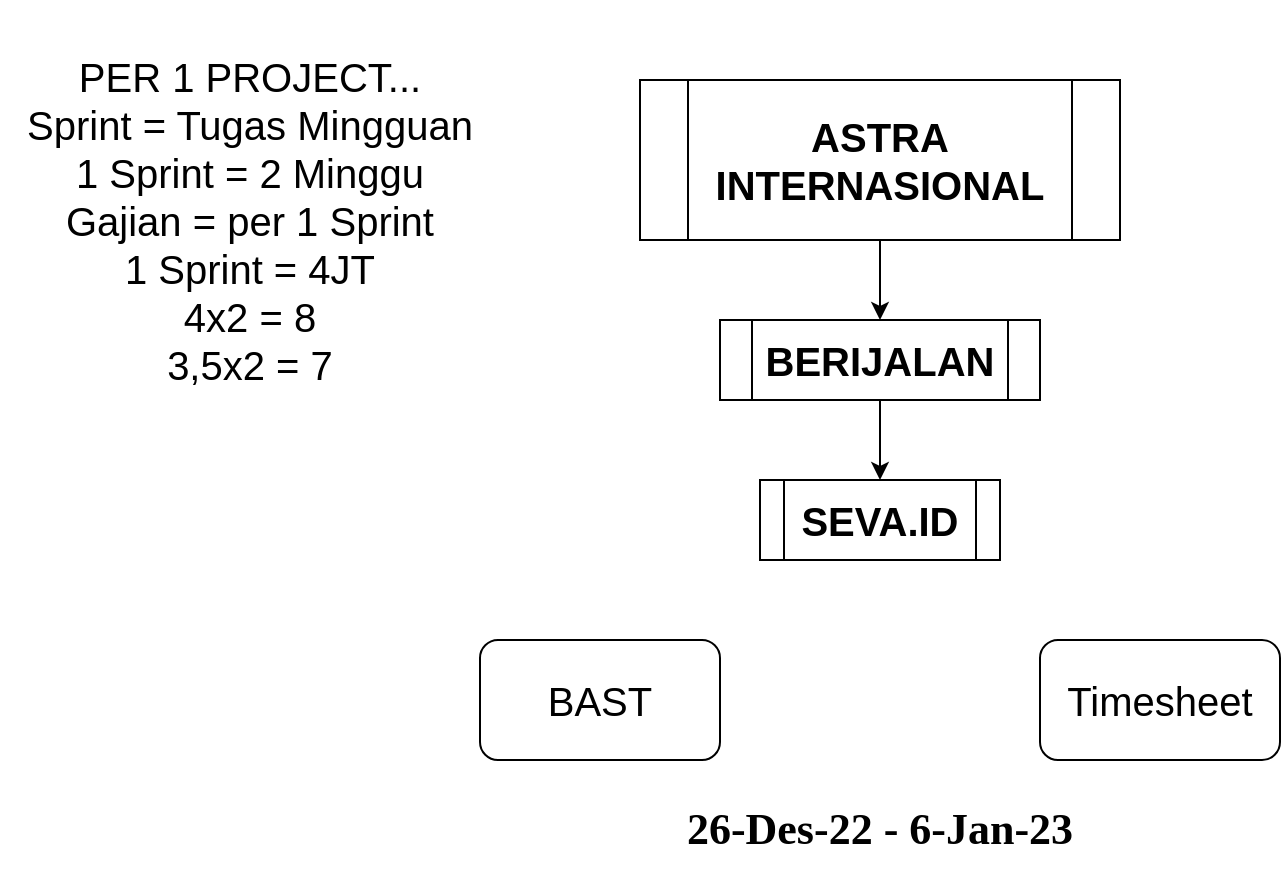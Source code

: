 <mxfile version="20.8.1" type="github">
  <diagram id="Mz20hTtd-3zZYKyD4x7U" name="Page-1">
    <mxGraphModel dx="1195" dy="630" grid="1" gridSize="10" guides="1" tooltips="1" connect="1" arrows="1" fold="1" page="1" pageScale="1" pageWidth="850" pageHeight="1100" math="0" shadow="0">
      <root>
        <mxCell id="0" />
        <mxCell id="1" parent="0" />
        <mxCell id="hYhVODjh6BjbA2bAsBIY-1" value="SEVA.ID" style="shape=process;whiteSpace=wrap;html=1;backgroundOutline=1;fontSize=20;fontStyle=1" vertex="1" parent="1">
          <mxGeometry x="380" y="240" width="120" height="40" as="geometry" />
        </mxCell>
        <mxCell id="hYhVODjh6BjbA2bAsBIY-3" value="ASTRA INTERNASIONAL" style="shape=process;whiteSpace=wrap;html=1;backgroundOutline=1;fontSize=20;fontStyle=1" vertex="1" parent="1">
          <mxGeometry x="320" y="40" width="240" height="80" as="geometry" />
        </mxCell>
        <mxCell id="hYhVODjh6BjbA2bAsBIY-4" value="BERIJALAN" style="shape=process;whiteSpace=wrap;html=1;backgroundOutline=1;fontSize=20;fontStyle=1" vertex="1" parent="1">
          <mxGeometry x="360" y="160" width="160" height="40" as="geometry" />
        </mxCell>
        <mxCell id="hYhVODjh6BjbA2bAsBIY-5" value="" style="endArrow=classic;html=1;rounded=0;fontSize=20;entryX=0.5;entryY=0;entryDx=0;entryDy=0;exitX=0.5;exitY=1;exitDx=0;exitDy=0;" edge="1" parent="1" source="hYhVODjh6BjbA2bAsBIY-3" target="hYhVODjh6BjbA2bAsBIY-4">
          <mxGeometry width="50" height="50" relative="1" as="geometry">
            <mxPoint x="400" y="200" as="sourcePoint" />
            <mxPoint x="450" y="150" as="targetPoint" />
          </mxGeometry>
        </mxCell>
        <mxCell id="hYhVODjh6BjbA2bAsBIY-13" value="" style="endArrow=classic;html=1;rounded=0;fontSize=20;entryX=0.5;entryY=0;entryDx=0;entryDy=0;exitX=0.5;exitY=1;exitDx=0;exitDy=0;" edge="1" parent="1" source="hYhVODjh6BjbA2bAsBIY-4" target="hYhVODjh6BjbA2bAsBIY-1">
          <mxGeometry width="50" height="50" relative="1" as="geometry">
            <mxPoint x="450" y="130" as="sourcePoint" />
            <mxPoint x="450" y="170" as="targetPoint" />
          </mxGeometry>
        </mxCell>
        <mxCell id="hYhVODjh6BjbA2bAsBIY-15" value="PER 1 PROJECT...&lt;br&gt;Sprint = Tugas Mingguan&lt;br&gt;1 Sprint = 2 Minggu&lt;br&gt;Gajian = per 1 Sprint&lt;br&gt;1 Sprint = 4JT&lt;br&gt;4x2 = 8&lt;br&gt;3,5x2 = 7" style="text;html=1;strokeColor=none;fillColor=none;align=center;verticalAlign=middle;whiteSpace=wrap;rounded=0;fontSize=20;" vertex="1" parent="1">
          <mxGeometry width="250" height="220" as="geometry" />
        </mxCell>
        <mxCell id="hYhVODjh6BjbA2bAsBIY-17" value="BAST" style="rounded=1;whiteSpace=wrap;html=1;fontSize=20;" vertex="1" parent="1">
          <mxGeometry x="240" y="320" width="120" height="60" as="geometry" />
        </mxCell>
        <mxCell id="hYhVODjh6BjbA2bAsBIY-18" value="Timesheet" style="rounded=1;whiteSpace=wrap;html=1;fontSize=20;" vertex="1" parent="1">
          <mxGeometry x="520" y="320" width="120" height="60" as="geometry" />
        </mxCell>
        <mxCell id="hYhVODjh6BjbA2bAsBIY-19" value="&lt;span style=&quot;font-family: &amp;quot;Times New Roman&amp;quot;, serif;&quot; lang=&quot;id&quot;&gt;&lt;font style=&quot;font-size: 22px;&quot;&gt;26-Des-22 - 6-Jan-23&lt;/font&gt;&lt;/span&gt;" style="text;html=1;strokeColor=none;fillColor=none;align=center;verticalAlign=middle;whiteSpace=wrap;rounded=0;fontSize=20;fontStyle=1" vertex="1" parent="1">
          <mxGeometry x="310" y="390" width="260" height="50" as="geometry" />
        </mxCell>
      </root>
    </mxGraphModel>
  </diagram>
</mxfile>
